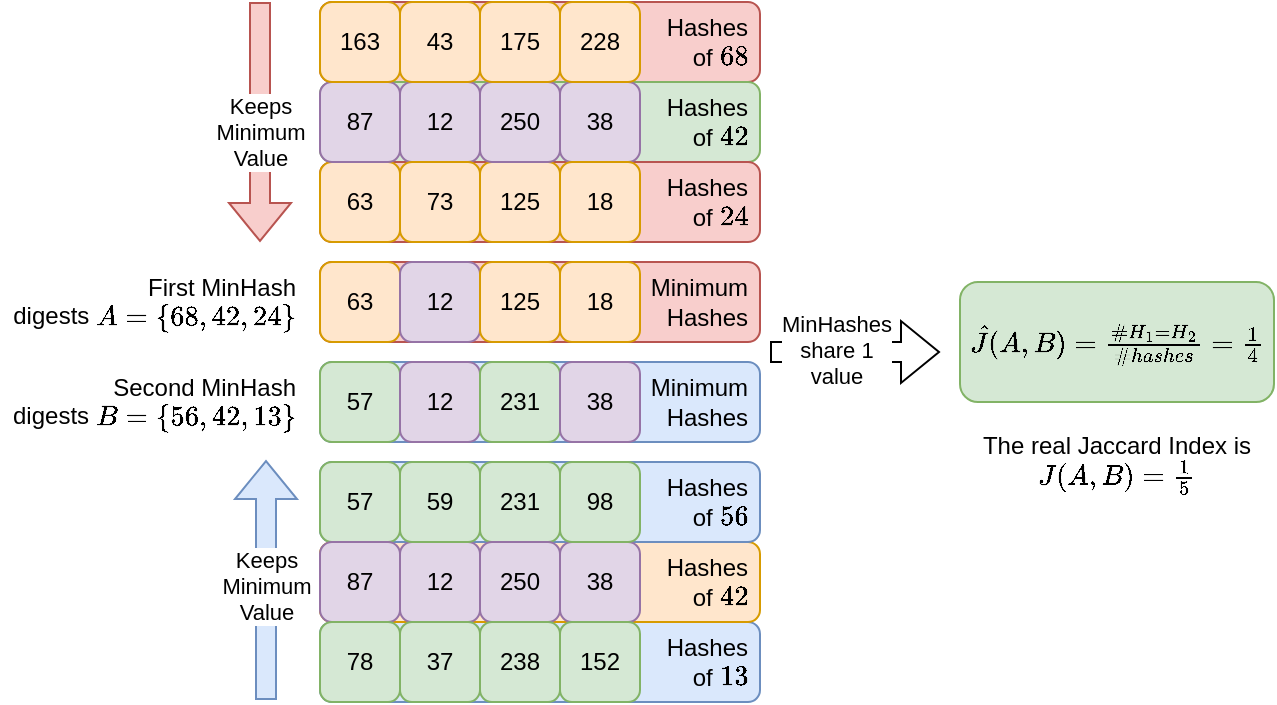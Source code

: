 <mxfile version="20.2.3" type="device"><diagram id="6BHfuCTiuTai7D5K3zgx" name="Pagina-1"><mxGraphModel dx="1379" dy="380" grid="1" gridSize="10" guides="1" tooltips="1" connect="1" arrows="1" fold="1" page="1" pageScale="1" pageWidth="827" pageHeight="1169" math="1" shadow="0"><root><mxCell id="0"/><mxCell id="1" parent="0"/><mxCell id="mB_qNUaCpTyE_GTJ1OVT-42" value="Hashes&lt;br&gt;of \(68\)" style="rounded=1;whiteSpace=wrap;html=1;align=right;spacingRight=4;fillColor=#f8cecc;strokeColor=#b85450;" vertex="1" parent="1"><mxGeometry x="120" y="150" width="220" height="40" as="geometry"/></mxCell><mxCell id="mB_qNUaCpTyE_GTJ1OVT-41" value="Hashes&lt;br&gt;of \(42\)" style="rounded=1;whiteSpace=wrap;html=1;align=right;spacingRight=4;fillColor=#d5e8d4;strokeColor=#82b366;" vertex="1" parent="1"><mxGeometry x="120" y="190" width="220" height="40" as="geometry"/></mxCell><mxCell id="mB_qNUaCpTyE_GTJ1OVT-40" value="Hashes&lt;br&gt;of \(24\)" style="rounded=1;whiteSpace=wrap;html=1;align=right;spacingRight=4;fillColor=#f8cecc;strokeColor=#b85450;" vertex="1" parent="1"><mxGeometry x="120" y="230" width="220" height="40" as="geometry"/></mxCell><mxCell id="mB_qNUaCpTyE_GTJ1OVT-38" value="Hashes&lt;br&gt;of \(13\)" style="rounded=1;whiteSpace=wrap;html=1;align=right;spacingRight=4;fillColor=#dae8fc;strokeColor=#6c8ebf;" vertex="1" parent="1"><mxGeometry x="120" y="460" width="220" height="40" as="geometry"/></mxCell><mxCell id="mB_qNUaCpTyE_GTJ1OVT-37" value="Hashes&lt;br&gt;of \(42\)" style="rounded=1;whiteSpace=wrap;html=1;align=right;spacingRight=4;fillColor=#ffe6cc;strokeColor=#d79b00;" vertex="1" parent="1"><mxGeometry x="120" y="420" width="220" height="40" as="geometry"/></mxCell><mxCell id="mB_qNUaCpTyE_GTJ1OVT-36" value="Hashes&lt;br&gt;of \(56\)" style="rounded=1;whiteSpace=wrap;html=1;align=right;spacingRight=4;fillColor=#dae8fc;strokeColor=#6c8ebf;" vertex="1" parent="1"><mxGeometry x="120" y="380" width="220" height="40" as="geometry"/></mxCell><mxCell id="mB_qNUaCpTyE_GTJ1OVT-6" value="Minimum&lt;br&gt;Hashes" style="rounded=1;whiteSpace=wrap;html=1;align=right;spacingRight=4;fillColor=#f8cecc;strokeColor=#b85450;" vertex="1" parent="1"><mxGeometry x="120" y="280" width="220" height="40" as="geometry"/></mxCell><mxCell id="mB_qNUaCpTyE_GTJ1OVT-1" value="63" style="rounded=1;whiteSpace=wrap;html=1;fillColor=#ffe6cc;strokeColor=#d79b00;" vertex="1" parent="1"><mxGeometry x="120" y="280" width="40" height="40" as="geometry"/></mxCell><mxCell id="mB_qNUaCpTyE_GTJ1OVT-2" value="12" style="rounded=1;whiteSpace=wrap;html=1;fillColor=#e1d5e7;strokeColor=#9673a6;" vertex="1" parent="1"><mxGeometry x="160" y="280" width="40" height="40" as="geometry"/></mxCell><mxCell id="mB_qNUaCpTyE_GTJ1OVT-3" value="125" style="rounded=1;whiteSpace=wrap;html=1;fillColor=#ffe6cc;strokeColor=#d79b00;" vertex="1" parent="1"><mxGeometry x="200" y="280" width="40" height="40" as="geometry"/></mxCell><mxCell id="mB_qNUaCpTyE_GTJ1OVT-4" value="18" style="rounded=1;whiteSpace=wrap;html=1;fillColor=#ffe6cc;strokeColor=#d79b00;" vertex="1" parent="1"><mxGeometry x="240" y="280" width="40" height="40" as="geometry"/></mxCell><mxCell id="mB_qNUaCpTyE_GTJ1OVT-5" value="First MinHash&lt;br&gt;digests \(A=\{68, 42, 24\}\)" style="text;html=1;strokeColor=none;fillColor=none;align=right;verticalAlign=middle;whiteSpace=wrap;rounded=0;" vertex="1" parent="1"><mxGeometry x="-40" y="285" width="150" height="30" as="geometry"/></mxCell><mxCell id="mB_qNUaCpTyE_GTJ1OVT-7" value="Minimum&lt;br&gt;Hashes" style="rounded=1;whiteSpace=wrap;html=1;align=right;spacingRight=4;fillColor=#dae8fc;strokeColor=#6c8ebf;" vertex="1" parent="1"><mxGeometry x="120" y="330" width="220" height="40" as="geometry"/></mxCell><mxCell id="mB_qNUaCpTyE_GTJ1OVT-8" value="57" style="rounded=1;whiteSpace=wrap;html=1;fillColor=#d5e8d4;strokeColor=#82b366;" vertex="1" parent="1"><mxGeometry x="120" y="330" width="40" height="40" as="geometry"/></mxCell><mxCell id="mB_qNUaCpTyE_GTJ1OVT-9" value="12" style="rounded=1;whiteSpace=wrap;html=1;fillColor=#e1d5e7;strokeColor=#9673a6;" vertex="1" parent="1"><mxGeometry x="160" y="330" width="40" height="40" as="geometry"/></mxCell><mxCell id="mB_qNUaCpTyE_GTJ1OVT-10" value="231" style="rounded=1;whiteSpace=wrap;html=1;fillColor=#d5e8d4;strokeColor=#82b366;" vertex="1" parent="1"><mxGeometry x="200" y="330" width="40" height="40" as="geometry"/></mxCell><mxCell id="mB_qNUaCpTyE_GTJ1OVT-11" value="38" style="rounded=1;whiteSpace=wrap;html=1;fillColor=#e1d5e7;strokeColor=#9673a6;" vertex="1" parent="1"><mxGeometry x="240" y="330" width="40" height="40" as="geometry"/></mxCell><mxCell id="mB_qNUaCpTyE_GTJ1OVT-12" value="Second MinHash&lt;br&gt;digests \(B=\{56, 42, 13\}\)" style="text;html=1;strokeColor=none;fillColor=none;align=right;verticalAlign=middle;whiteSpace=wrap;rounded=0;" vertex="1" parent="1"><mxGeometry x="-40" y="335" width="150" height="30" as="geometry"/></mxCell><mxCell id="mB_qNUaCpTyE_GTJ1OVT-13" value="63" style="rounded=1;whiteSpace=wrap;html=1;fillColor=#ffe6cc;strokeColor=#d79b00;" vertex="1" parent="1"><mxGeometry x="120" y="230" width="40" height="40" as="geometry"/></mxCell><mxCell id="mB_qNUaCpTyE_GTJ1OVT-14" value="12" style="rounded=1;whiteSpace=wrap;html=1;fillColor=#e1d5e7;strokeColor=#9673a6;" vertex="1" parent="1"><mxGeometry x="160" y="190" width="40" height="40" as="geometry"/></mxCell><mxCell id="mB_qNUaCpTyE_GTJ1OVT-15" value="125" style="rounded=1;whiteSpace=wrap;html=1;fillColor=#ffe6cc;strokeColor=#d79b00;" vertex="1" parent="1"><mxGeometry x="200" y="230" width="40" height="40" as="geometry"/></mxCell><mxCell id="mB_qNUaCpTyE_GTJ1OVT-16" value="38" style="rounded=1;whiteSpace=wrap;html=1;fillColor=#e1d5e7;strokeColor=#9673a6;" vertex="1" parent="1"><mxGeometry x="240" y="190" width="40" height="40" as="geometry"/></mxCell><mxCell id="mB_qNUaCpTyE_GTJ1OVT-17" value="57" style="rounded=1;whiteSpace=wrap;html=1;fillColor=#d5e8d4;strokeColor=#82b366;" vertex="1" parent="1"><mxGeometry x="120" y="380" width="40" height="40" as="geometry"/></mxCell><mxCell id="mB_qNUaCpTyE_GTJ1OVT-18" value="12" style="rounded=1;whiteSpace=wrap;html=1;fillColor=#e1d5e7;strokeColor=#9673a6;" vertex="1" parent="1"><mxGeometry x="160" y="420" width="40" height="40" as="geometry"/></mxCell><mxCell id="mB_qNUaCpTyE_GTJ1OVT-19" value="38" style="rounded=1;whiteSpace=wrap;html=1;fillColor=#e1d5e7;strokeColor=#9673a6;" vertex="1" parent="1"><mxGeometry x="240" y="420" width="40" height="40" as="geometry"/></mxCell><mxCell id="mB_qNUaCpTyE_GTJ1OVT-20" value="231" style="rounded=1;whiteSpace=wrap;html=1;fillColor=#d5e8d4;strokeColor=#82b366;" vertex="1" parent="1"><mxGeometry x="200" y="380" width="40" height="40" as="geometry"/></mxCell><mxCell id="mB_qNUaCpTyE_GTJ1OVT-21" value="87" style="rounded=1;whiteSpace=wrap;html=1;fillColor=#e1d5e7;strokeColor=#9673a6;" vertex="1" parent="1"><mxGeometry x="120" y="420" width="40" height="40" as="geometry"/></mxCell><mxCell id="mB_qNUaCpTyE_GTJ1OVT-22" value="87" style="rounded=1;whiteSpace=wrap;html=1;fillColor=#e1d5e7;strokeColor=#9673a6;" vertex="1" parent="1"><mxGeometry x="120" y="190" width="40" height="40" as="geometry"/></mxCell><mxCell id="mB_qNUaCpTyE_GTJ1OVT-23" value="250" style="rounded=1;whiteSpace=wrap;html=1;fillColor=#e1d5e7;strokeColor=#9673a6;" vertex="1" parent="1"><mxGeometry x="200" y="420" width="40" height="40" as="geometry"/></mxCell><mxCell id="mB_qNUaCpTyE_GTJ1OVT-24" value="250" style="rounded=1;whiteSpace=wrap;html=1;fillColor=#e1d5e7;strokeColor=#9673a6;" vertex="1" parent="1"><mxGeometry x="200" y="190" width="40" height="40" as="geometry"/></mxCell><mxCell id="mB_qNUaCpTyE_GTJ1OVT-25" value="" style="shape=flexArrow;endArrow=classic;html=1;rounded=0;fillColor=#dae8fc;strokeColor=#6c8ebf;" edge="1" parent="1"><mxGeometry width="50" height="50" relative="1" as="geometry"><mxPoint x="93" y="499" as="sourcePoint"/><mxPoint x="93" y="379" as="targetPoint"/></mxGeometry></mxCell><mxCell id="mB_qNUaCpTyE_GTJ1OVT-26" value="Keeps&lt;br&gt;Minimum&lt;br&gt;Value" style="edgeLabel;html=1;align=center;verticalAlign=middle;resizable=0;points=[];" vertex="1" connectable="0" parent="mB_qNUaCpTyE_GTJ1OVT-25"><mxGeometry x="0.192" relative="1" as="geometry"><mxPoint y="14" as="offset"/></mxGeometry></mxCell><mxCell id="mB_qNUaCpTyE_GTJ1OVT-27" value="78" style="rounded=1;whiteSpace=wrap;html=1;fillColor=#d5e8d4;strokeColor=#82b366;" vertex="1" parent="1"><mxGeometry x="120" y="460" width="40" height="40" as="geometry"/></mxCell><mxCell id="mB_qNUaCpTyE_GTJ1OVT-28" value="37" style="rounded=1;whiteSpace=wrap;html=1;fillColor=#d5e8d4;strokeColor=#82b366;" vertex="1" parent="1"><mxGeometry x="160" y="460" width="40" height="40" as="geometry"/></mxCell><mxCell id="mB_qNUaCpTyE_GTJ1OVT-29" value="59" style="rounded=1;whiteSpace=wrap;html=1;fillColor=#d5e8d4;strokeColor=#82b366;" vertex="1" parent="1"><mxGeometry x="160" y="380" width="40" height="40" as="geometry"/></mxCell><mxCell id="mB_qNUaCpTyE_GTJ1OVT-30" value="98" style="rounded=1;whiteSpace=wrap;html=1;fillColor=#d5e8d4;strokeColor=#82b366;" vertex="1" parent="1"><mxGeometry x="240" y="380" width="40" height="40" as="geometry"/></mxCell><mxCell id="mB_qNUaCpTyE_GTJ1OVT-31" value="152" style="rounded=1;whiteSpace=wrap;html=1;fillColor=#d5e8d4;strokeColor=#82b366;" vertex="1" parent="1"><mxGeometry x="240" y="460" width="40" height="40" as="geometry"/></mxCell><mxCell id="mB_qNUaCpTyE_GTJ1OVT-32" value="238" style="rounded=1;whiteSpace=wrap;html=1;fillColor=#d5e8d4;strokeColor=#82b366;" vertex="1" parent="1"><mxGeometry x="200" y="460" width="40" height="40" as="geometry"/></mxCell><mxCell id="mB_qNUaCpTyE_GTJ1OVT-33" value="" style="shape=flexArrow;endArrow=classic;html=1;rounded=0;fillColor=#f8cecc;strokeColor=#b85450;" edge="1" parent="1"><mxGeometry width="50" height="50" relative="1" as="geometry"><mxPoint x="90" y="150" as="sourcePoint"/><mxPoint x="90" y="270" as="targetPoint"/></mxGeometry></mxCell><mxCell id="mB_qNUaCpTyE_GTJ1OVT-34" value="Keeps&lt;br&gt;Minimum&lt;br&gt;Value" style="edgeLabel;html=1;align=center;verticalAlign=middle;resizable=0;points=[];" vertex="1" connectable="0" parent="mB_qNUaCpTyE_GTJ1OVT-33"><mxGeometry x="0.192" relative="1" as="geometry"><mxPoint y="-7" as="offset"/></mxGeometry></mxCell><mxCell id="mB_qNUaCpTyE_GTJ1OVT-35" value="73" style="rounded=1;whiteSpace=wrap;html=1;fillColor=#ffe6cc;strokeColor=#d79b00;" vertex="1" parent="1"><mxGeometry x="160" y="230" width="40" height="40" as="geometry"/></mxCell><mxCell id="mB_qNUaCpTyE_GTJ1OVT-39" value="18" style="rounded=1;whiteSpace=wrap;html=1;fillColor=#ffe6cc;strokeColor=#d79b00;" vertex="1" parent="1"><mxGeometry x="240" y="230" width="40" height="40" as="geometry"/></mxCell><mxCell id="mB_qNUaCpTyE_GTJ1OVT-43" value="163" style="rounded=1;whiteSpace=wrap;html=1;fillColor=#ffe6cc;strokeColor=#d79b00;" vertex="1" parent="1"><mxGeometry x="120" y="150" width="40" height="40" as="geometry"/></mxCell><mxCell id="mB_qNUaCpTyE_GTJ1OVT-44" value="175" style="rounded=1;whiteSpace=wrap;html=1;fillColor=#ffe6cc;strokeColor=#d79b00;" vertex="1" parent="1"><mxGeometry x="200" y="150" width="40" height="40" as="geometry"/></mxCell><mxCell id="mB_qNUaCpTyE_GTJ1OVT-45" value="43" style="rounded=1;whiteSpace=wrap;html=1;fillColor=#ffe6cc;strokeColor=#d79b00;" vertex="1" parent="1"><mxGeometry x="160" y="150" width="40" height="40" as="geometry"/></mxCell><mxCell id="mB_qNUaCpTyE_GTJ1OVT-46" value="228" style="rounded=1;whiteSpace=wrap;html=1;fillColor=#ffe6cc;strokeColor=#d79b00;" vertex="1" parent="1"><mxGeometry x="240" y="150" width="40" height="40" as="geometry"/></mxCell><mxCell id="mB_qNUaCpTyE_GTJ1OVT-48" value="" style="shape=flexArrow;endArrow=classic;html=1;rounded=0;" edge="1" parent="1"><mxGeometry width="50" height="50" relative="1" as="geometry"><mxPoint x="345" y="325" as="sourcePoint"/><mxPoint x="430" y="325" as="targetPoint"/></mxGeometry></mxCell><mxCell id="mB_qNUaCpTyE_GTJ1OVT-49" value="MinHashes&lt;br&gt;share 1&lt;br&gt;value" style="edgeLabel;html=1;align=center;verticalAlign=middle;resizable=0;points=[];" vertex="1" connectable="0" parent="mB_qNUaCpTyE_GTJ1OVT-48"><mxGeometry x="-0.333" y="-1" relative="1" as="geometry"><mxPoint x="4" y="-2" as="offset"/></mxGeometry></mxCell><mxCell id="mB_qNUaCpTyE_GTJ1OVT-50" value="\(\hat{J}(A, B) = \frac{\# H_1 = H_2}{\# hashes} = \frac{1}{4}\)" style="rounded=1;whiteSpace=wrap;html=1;fillColor=#d5e8d4;strokeColor=#82b366;" vertex="1" parent="1"><mxGeometry x="440" y="290" width="157" height="60" as="geometry"/></mxCell><mxCell id="mB_qNUaCpTyE_GTJ1OVT-52" value="The real Jaccard Index is \(J(A, B) = \frac{1}{5}\)" style="text;html=1;strokeColor=none;fillColor=none;align=center;verticalAlign=middle;whiteSpace=wrap;rounded=0;" vertex="1" parent="1"><mxGeometry x="440" y="365" width="157" height="30" as="geometry"/></mxCell></root></mxGraphModel></diagram></mxfile>